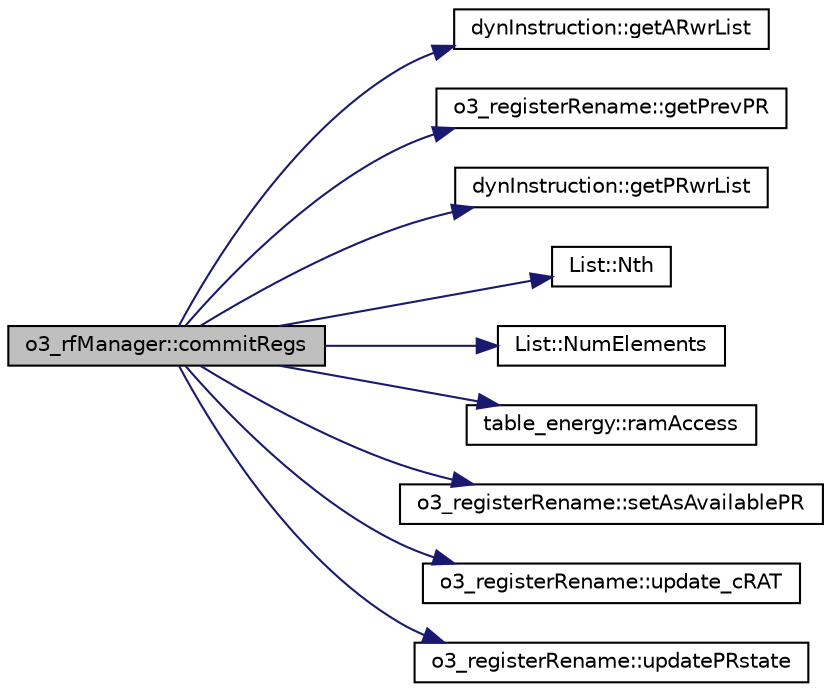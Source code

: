 digraph G
{
  edge [fontname="Helvetica",fontsize="10",labelfontname="Helvetica",labelfontsize="10"];
  node [fontname="Helvetica",fontsize="10",shape=record];
  rankdir=LR;
  Node1 [label="o3_rfManager::commitRegs",height=0.2,width=0.4,color="black", fillcolor="grey75", style="filled" fontcolor="black"];
  Node1 -> Node2 [color="midnightblue",fontsize="10",style="solid",fontname="Helvetica"];
  Node2 [label="dynInstruction::getARwrList",height=0.2,width=0.4,color="black", fillcolor="white", style="filled",URL="$classdynInstruction.html#aeba50fabf115b7f60ce7201df044201c"];
  Node1 -> Node3 [color="midnightblue",fontsize="10",style="solid",fontname="Helvetica"];
  Node3 [label="o3_registerRename::getPrevPR",height=0.2,width=0.4,color="black", fillcolor="white", style="filled",URL="$classo3__registerRename.html#ab76f162d8e2a6228404670bda2bad322"];
  Node1 -> Node4 [color="midnightblue",fontsize="10",style="solid",fontname="Helvetica"];
  Node4 [label="dynInstruction::getPRwrList",height=0.2,width=0.4,color="black", fillcolor="white", style="filled",URL="$classdynInstruction.html#a40d9f8a39500558a4dea5d41ce5d6442"];
  Node1 -> Node5 [color="midnightblue",fontsize="10",style="solid",fontname="Helvetica"];
  Node5 [label="List::Nth",height=0.2,width=0.4,color="black", fillcolor="white", style="filled",URL="$classList.html#a5eb964816de33c85e1d46658ddf8c6c4"];
  Node1 -> Node6 [color="midnightblue",fontsize="10",style="solid",fontname="Helvetica"];
  Node6 [label="List::NumElements",height=0.2,width=0.4,color="black", fillcolor="white", style="filled",URL="$classList.html#ac2e9d50f703b01bf643fa6ce50837c26"];
  Node1 -> Node7 [color="midnightblue",fontsize="10",style="solid",fontname="Helvetica"];
  Node7 [label="table_energy::ramAccess",height=0.2,width=0.4,color="black", fillcolor="white", style="filled",URL="$classtable__energy.html#a4801169e0737ad9e13b21c3b1da5395c"];
  Node1 -> Node8 [color="midnightblue",fontsize="10",style="solid",fontname="Helvetica"];
  Node8 [label="o3_registerRename::setAsAvailablePR",height=0.2,width=0.4,color="black", fillcolor="white", style="filled",URL="$classo3__registerRename.html#aae9d93d826236d42ba090d1d53ba62af"];
  Node1 -> Node9 [color="midnightblue",fontsize="10",style="solid",fontname="Helvetica"];
  Node9 [label="o3_registerRename::update_cRAT",height=0.2,width=0.4,color="black", fillcolor="white", style="filled",URL="$classo3__registerRename.html#af8f4e3c178f20fbee9a17d5781cd8f84"];
  Node1 -> Node10 [color="midnightblue",fontsize="10",style="solid",fontname="Helvetica"];
  Node10 [label="o3_registerRename::updatePRstate",height=0.2,width=0.4,color="black", fillcolor="white", style="filled",URL="$classo3__registerRename.html#a6e6c35b5b477597e3eafed6def8c574b"];
}
